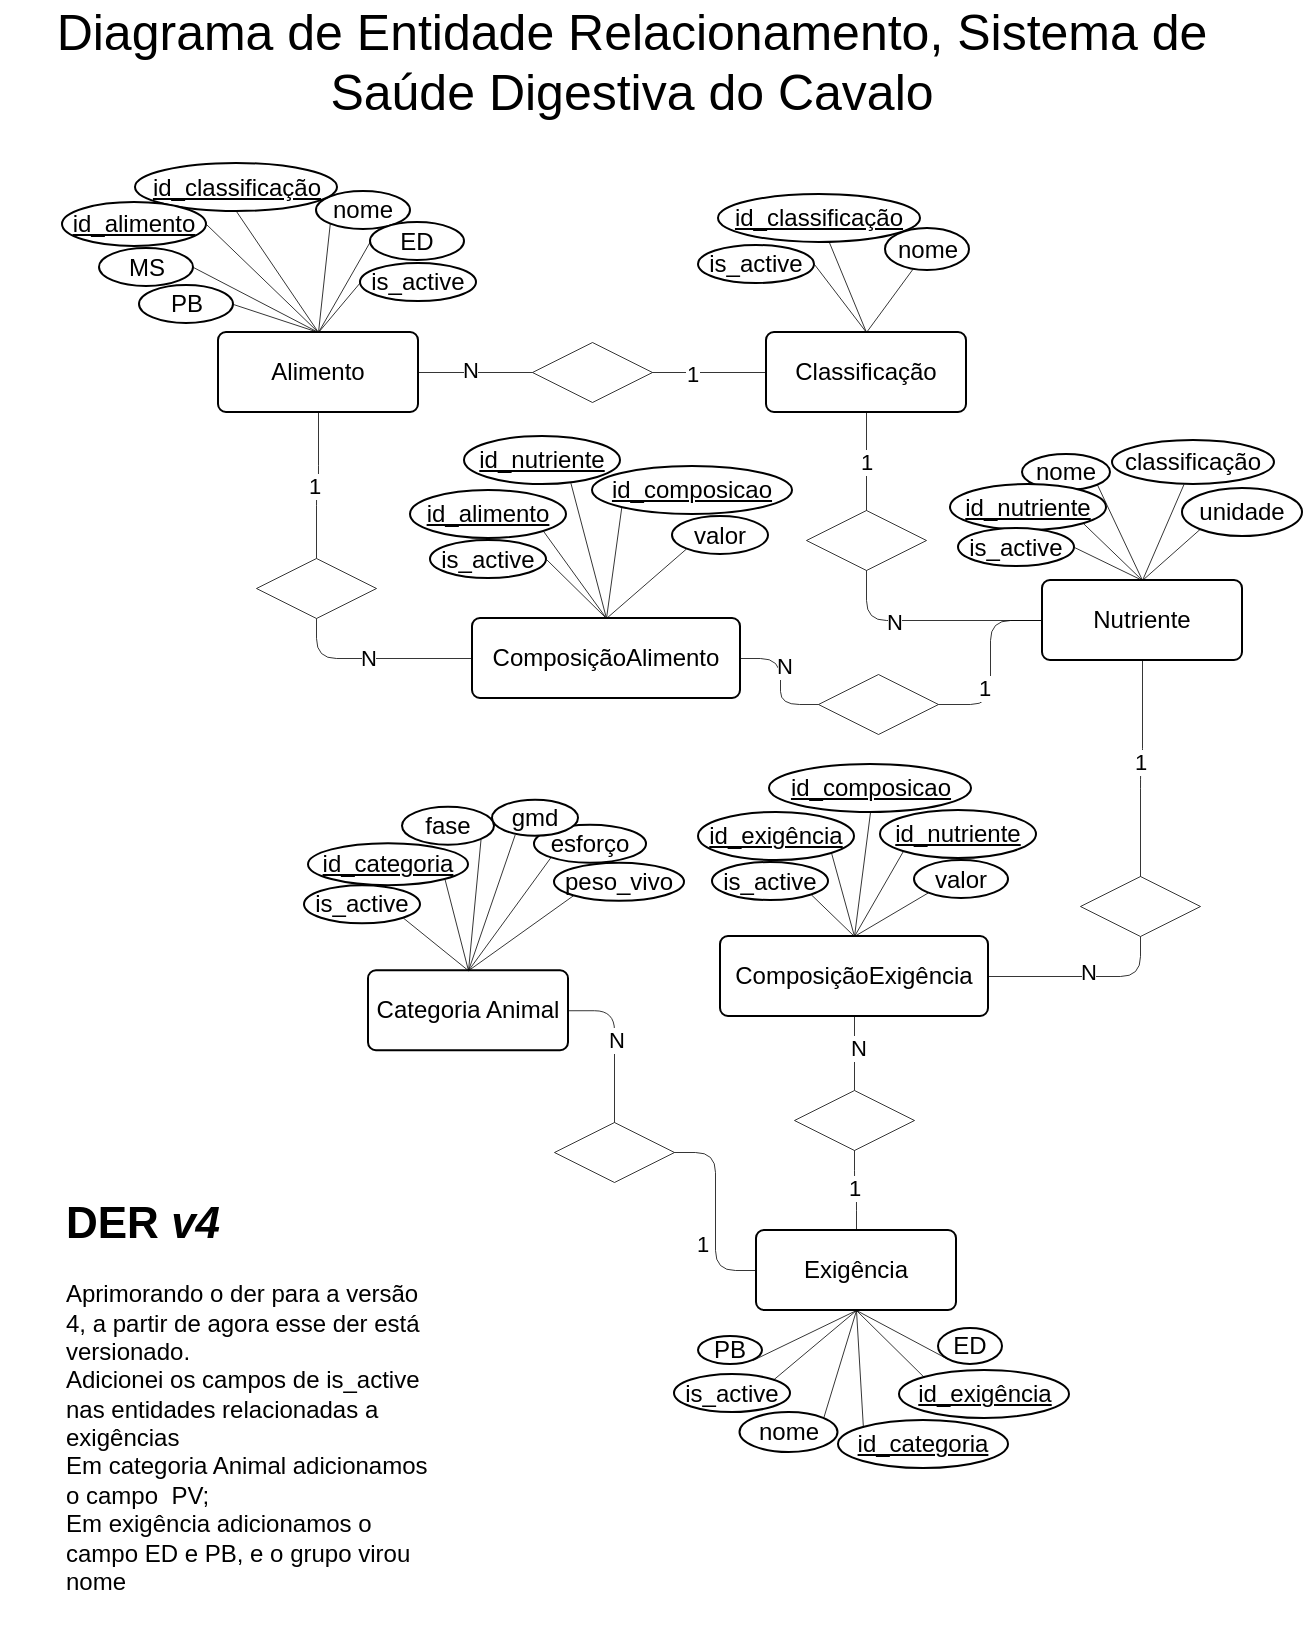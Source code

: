 <mxfile version="27.0.9">
  <diagram name="Página-1" id="3VQ2zI77Vzn59eib0IF1">
    <mxGraphModel dx="357" dy="301" grid="1" gridSize="10" guides="1" tooltips="1" connect="1" arrows="1" fold="1" page="1" pageScale="1" pageWidth="1600" pageHeight="900" math="0" shadow="0">
      <root>
        <mxCell id="0" />
        <mxCell id="1" parent="0" />
        <mxCell id="BL19Yoxea98xcwSY_bck-1" value="" style="group" parent="1" vertex="1" connectable="0">
          <mxGeometry x="783" y="141" width="190.5" height="110" as="geometry" />
        </mxCell>
        <mxCell id="BL19Yoxea98xcwSY_bck-2" value="Classificação" style="rounded=1;arcSize=10;whiteSpace=wrap;html=1;align=center;" parent="BL19Yoxea98xcwSY_bck-1" vertex="1">
          <mxGeometry x="70" y="70" width="100" height="40" as="geometry" />
        </mxCell>
        <mxCell id="BL19Yoxea98xcwSY_bck-3" style="edgeStyle=none;shape=connector;rounded=1;orthogonalLoop=1;jettySize=auto;html=1;shadow=0;strokeColor=default;strokeWidth=0.394;align=center;verticalAlign=middle;fontFamily=Helvetica;fontSize=11;fontColor=default;labelBackgroundColor=default;startFill=0;endArrow=none;flowAnimation=0;" parent="BL19Yoxea98xcwSY_bck-1" source="BL19Yoxea98xcwSY_bck-4" edge="1">
          <mxGeometry relative="1" as="geometry">
            <mxPoint x="120" y="70" as="targetPoint" />
          </mxGeometry>
        </mxCell>
        <mxCell id="BL19Yoxea98xcwSY_bck-4" value="&lt;u&gt;id_classificação&lt;/u&gt;" style="ellipse;whiteSpace=wrap;html=1;align=center;" parent="BL19Yoxea98xcwSY_bck-1" vertex="1">
          <mxGeometry x="46" y="1" width="101" height="24" as="geometry" />
        </mxCell>
        <mxCell id="BL19Yoxea98xcwSY_bck-5" style="shape=connector;rounded=1;orthogonalLoop=1;jettySize=auto;html=1;entryX=0.5;entryY=0;entryDx=0;entryDy=0;shadow=0;strokeColor=default;strokeWidth=0.394;align=center;verticalAlign=middle;fontFamily=Helvetica;fontSize=11;fontColor=default;labelBackgroundColor=default;startFill=0;endArrow=none;flowAnimation=0;" parent="BL19Yoxea98xcwSY_bck-1" source="BL19Yoxea98xcwSY_bck-6" target="BL19Yoxea98xcwSY_bck-2" edge="1">
          <mxGeometry relative="1" as="geometry" />
        </mxCell>
        <mxCell id="BL19Yoxea98xcwSY_bck-6" value="nome" style="ellipse;whiteSpace=wrap;html=1;align=center;" parent="BL19Yoxea98xcwSY_bck-1" vertex="1">
          <mxGeometry x="129.5" y="18" width="42" height="21" as="geometry" />
        </mxCell>
        <mxCell id="BL19Yoxea98xcwSY_bck-7" style="rounded=1;orthogonalLoop=1;jettySize=auto;html=1;exitX=1;exitY=0.5;exitDx=0;exitDy=0;entryX=0.5;entryY=0;entryDx=0;entryDy=0;shadow=0;strokeColor=default;strokeWidth=0.394;align=center;verticalAlign=middle;fontFamily=Helvetica;fontSize=11;fontColor=default;labelBackgroundColor=default;startFill=0;endArrow=none;flowAnimation=0;" parent="BL19Yoxea98xcwSY_bck-1" source="BL19Yoxea98xcwSY_bck-8" target="BL19Yoxea98xcwSY_bck-2" edge="1">
          <mxGeometry relative="1" as="geometry" />
        </mxCell>
        <mxCell id="BL19Yoxea98xcwSY_bck-8" value="is_&lt;span style=&quot;background-color: transparent; color: light-dark(rgb(0, 0, 0), rgb(255, 255, 255));&quot;&gt;active&lt;/span&gt;" style="ellipse;whiteSpace=wrap;html=1;align=center;" parent="BL19Yoxea98xcwSY_bck-1" vertex="1">
          <mxGeometry x="36" y="26.5" width="58" height="19" as="geometry" />
        </mxCell>
        <mxCell id="BL19Yoxea98xcwSY_bck-9" style="edgeStyle=orthogonalEdgeStyle;rounded=1;orthogonalLoop=1;jettySize=auto;html=1;entryX=0;entryY=0.5;entryDx=0;entryDy=0;endArrow=none;startFill=0;strokeWidth=0.394;curved=0;flowAnimation=0;shadow=0;" parent="1" source="BL19Yoxea98xcwSY_bck-54" target="BL19Yoxea98xcwSY_bck-18" edge="1">
          <mxGeometry relative="1" as="geometry" />
        </mxCell>
        <mxCell id="BL19Yoxea98xcwSY_bck-10" value="N" style="edgeLabel;html=1;align=center;verticalAlign=middle;resizable=0;points=[];" parent="BL19Yoxea98xcwSY_bck-9" vertex="1" connectable="0">
          <mxGeometry x="-0.237" y="2" relative="1" as="geometry">
            <mxPoint as="offset" />
          </mxGeometry>
        </mxCell>
        <mxCell id="BL19Yoxea98xcwSY_bck-11" style="edgeStyle=orthogonalEdgeStyle;rounded=1;orthogonalLoop=1;jettySize=auto;html=1;endArrow=none;startFill=0;strokeWidth=0.394;curved=0;flowAnimation=0;shadow=0;" parent="1" source="BL19Yoxea98xcwSY_bck-15" target="BL19Yoxea98xcwSY_bck-20" edge="1">
          <mxGeometry relative="1" as="geometry" />
        </mxCell>
        <mxCell id="BL19Yoxea98xcwSY_bck-12" value="1" style="edgeLabel;html=1;align=center;verticalAlign=middle;resizable=0;points=[];" parent="BL19Yoxea98xcwSY_bck-11" vertex="1" connectable="0">
          <mxGeometry x="-0.026" y="1" relative="1" as="geometry">
            <mxPoint as="offset" />
          </mxGeometry>
        </mxCell>
        <mxCell id="BL19Yoxea98xcwSY_bck-13" style="edgeStyle=orthogonalEdgeStyle;rounded=1;orthogonalLoop=1;jettySize=auto;html=1;exitX=0.5;exitY=1;exitDx=0;exitDy=0;entryX=0;entryY=0.5;entryDx=0;entryDy=0;endArrow=none;startFill=0;strokeWidth=0.394;curved=0;flowAnimation=0;shadow=0;" parent="1" source="BL19Yoxea98xcwSY_bck-15" target="BL19Yoxea98xcwSY_bck-54" edge="1">
          <mxGeometry relative="1" as="geometry" />
        </mxCell>
        <mxCell id="BL19Yoxea98xcwSY_bck-14" value="N" style="edgeLabel;html=1;align=center;verticalAlign=middle;resizable=0;points=[];" parent="BL19Yoxea98xcwSY_bck-13" vertex="1" connectable="0">
          <mxGeometry x="-0.059" relative="1" as="geometry">
            <mxPoint as="offset" />
          </mxGeometry>
        </mxCell>
        <mxCell id="BL19Yoxea98xcwSY_bck-15" value="" style="shape=rhombus;perimeter=rhombusPerimeter;whiteSpace=wrap;html=1;align=center;strokeWidth=0.394;fontFamily=Helvetica;fontColor=#464646;spacing=0.394;" parent="1" vertex="1">
          <mxGeometry x="598" y="324" width="60" height="30" as="geometry" />
        </mxCell>
        <mxCell id="BL19Yoxea98xcwSY_bck-16" style="edgeStyle=orthogonalEdgeStyle;rounded=1;orthogonalLoop=1;jettySize=auto;html=1;endArrow=none;startFill=0;strokeWidth=0.394;curved=0;flowAnimation=0;shadow=0;entryX=0;entryY=0.5;entryDx=0;entryDy=0;" parent="1" source="BL19Yoxea98xcwSY_bck-18" target="BL19Yoxea98xcwSY_bck-36" edge="1">
          <mxGeometry relative="1" as="geometry" />
        </mxCell>
        <mxCell id="BL19Yoxea98xcwSY_bck-17" value="1" style="edgeLabel;html=1;align=center;verticalAlign=middle;resizable=0;points=[];" parent="BL19Yoxea98xcwSY_bck-16" vertex="1" connectable="0">
          <mxGeometry x="-0.271" y="3" relative="1" as="geometry">
            <mxPoint as="offset" />
          </mxGeometry>
        </mxCell>
        <mxCell id="BL19Yoxea98xcwSY_bck-18" value="" style="shape=rhombus;perimeter=rhombusPerimeter;whiteSpace=wrap;html=1;align=center;strokeWidth=0.394;fontFamily=Helvetica;fontColor=#464646;spacing=0.394;" parent="1" vertex="1">
          <mxGeometry x="879" y="382" width="60" height="30" as="geometry" />
        </mxCell>
        <mxCell id="BL19Yoxea98xcwSY_bck-19" value="" style="group" parent="1" vertex="1" connectable="0">
          <mxGeometry x="489" y="131" width="215" height="120" as="geometry" />
        </mxCell>
        <mxCell id="BL19Yoxea98xcwSY_bck-20" value="Alimento" style="rounded=1;arcSize=10;whiteSpace=wrap;html=1;align=center;" parent="BL19Yoxea98xcwSY_bck-19" vertex="1">
          <mxGeometry x="90" y="80" width="100" height="40" as="geometry" />
        </mxCell>
        <mxCell id="BL19Yoxea98xcwSY_bck-21" style="edgeStyle=none;shape=connector;rounded=1;orthogonalLoop=1;jettySize=auto;html=1;exitX=0;exitY=1;exitDx=0;exitDy=0;entryX=0.5;entryY=0;entryDx=0;entryDy=0;shadow=0;strokeColor=default;strokeWidth=0.394;align=center;verticalAlign=middle;fontFamily=Helvetica;fontSize=11;fontColor=default;labelBackgroundColor=default;startFill=0;endArrow=none;flowAnimation=0;" parent="BL19Yoxea98xcwSY_bck-19" source="BL19Yoxea98xcwSY_bck-22" target="BL19Yoxea98xcwSY_bck-20" edge="1">
          <mxGeometry relative="1" as="geometry" />
        </mxCell>
        <mxCell id="BL19Yoxea98xcwSY_bck-22" value="nome" style="ellipse;whiteSpace=wrap;html=1;align=center;" parent="BL19Yoxea98xcwSY_bck-19" vertex="1">
          <mxGeometry x="139" y="9.5" width="47" height="19" as="geometry" />
        </mxCell>
        <mxCell id="BL19Yoxea98xcwSY_bck-23" style="edgeStyle=none;shape=connector;rounded=1;orthogonalLoop=1;jettySize=auto;html=1;exitX=0.5;exitY=1;exitDx=0;exitDy=0;entryX=0.5;entryY=0;entryDx=0;entryDy=0;shadow=0;strokeColor=default;strokeWidth=0.394;align=center;verticalAlign=middle;fontFamily=Helvetica;fontSize=11;fontColor=default;labelBackgroundColor=default;startFill=0;endArrow=none;flowAnimation=0;" parent="BL19Yoxea98xcwSY_bck-19" source="BL19Yoxea98xcwSY_bck-24" target="BL19Yoxea98xcwSY_bck-20" edge="1">
          <mxGeometry relative="1" as="geometry" />
        </mxCell>
        <mxCell id="BL19Yoxea98xcwSY_bck-24" value="&lt;u&gt;id_classificação&lt;/u&gt;" style="ellipse;whiteSpace=wrap;html=1;align=center;" parent="BL19Yoxea98xcwSY_bck-19" vertex="1">
          <mxGeometry x="48.5" y="-4.5" width="101" height="24" as="geometry" />
        </mxCell>
        <mxCell id="BL19Yoxea98xcwSY_bck-25" style="edgeStyle=none;shape=connector;rounded=1;orthogonalLoop=1;jettySize=auto;html=1;exitX=1;exitY=0.5;exitDx=0;exitDy=0;entryX=0.5;entryY=0;entryDx=0;entryDy=0;shadow=0;strokeColor=default;strokeWidth=0.394;align=center;verticalAlign=middle;fontFamily=Helvetica;fontSize=11;fontColor=default;labelBackgroundColor=default;startFill=0;endArrow=none;flowAnimation=0;" parent="BL19Yoxea98xcwSY_bck-19" source="BL19Yoxea98xcwSY_bck-26" target="BL19Yoxea98xcwSY_bck-20" edge="1">
          <mxGeometry relative="1" as="geometry" />
        </mxCell>
        <mxCell id="BL19Yoxea98xcwSY_bck-26" value="&lt;u&gt;id_alimento&lt;/u&gt;" style="ellipse;whiteSpace=wrap;html=1;align=center;" parent="BL19Yoxea98xcwSY_bck-19" vertex="1">
          <mxGeometry x="12" y="15" width="72" height="22" as="geometry" />
        </mxCell>
        <mxCell id="BL19Yoxea98xcwSY_bck-27" style="rounded=0;orthogonalLoop=1;jettySize=auto;html=1;exitX=1;exitY=0.5;exitDx=0;exitDy=0;entryX=0.5;entryY=0;entryDx=0;entryDy=0;endArrow=none;startFill=0;strokeWidth=0.394;" parent="BL19Yoxea98xcwSY_bck-19" source="BL19Yoxea98xcwSY_bck-28" target="BL19Yoxea98xcwSY_bck-20" edge="1">
          <mxGeometry relative="1" as="geometry" />
        </mxCell>
        <mxCell id="BL19Yoxea98xcwSY_bck-28" value="MS" style="ellipse;whiteSpace=wrap;html=1;align=center;" parent="BL19Yoxea98xcwSY_bck-19" vertex="1">
          <mxGeometry x="30.5" y="38" width="47" height="19" as="geometry" />
        </mxCell>
        <mxCell id="BL19Yoxea98xcwSY_bck-29" value="PB" style="ellipse;whiteSpace=wrap;html=1;align=center;" parent="BL19Yoxea98xcwSY_bck-19" vertex="1">
          <mxGeometry x="50.5" y="56.5" width="47" height="19" as="geometry" />
        </mxCell>
        <mxCell id="BL19Yoxea98xcwSY_bck-30" style="rounded=0;orthogonalLoop=1;jettySize=auto;html=1;exitX=1;exitY=0.5;exitDx=0;exitDy=0;entryX=0.5;entryY=0;entryDx=0;entryDy=0;endArrow=none;startFill=0;strokeWidth=0.394;" parent="BL19Yoxea98xcwSY_bck-19" source="BL19Yoxea98xcwSY_bck-29" target="BL19Yoxea98xcwSY_bck-20" edge="1">
          <mxGeometry relative="1" as="geometry">
            <mxPoint x="150" y="90" as="targetPoint" />
          </mxGeometry>
        </mxCell>
        <mxCell id="BL19Yoxea98xcwSY_bck-31" value="ED" style="ellipse;whiteSpace=wrap;html=1;align=center;" parent="BL19Yoxea98xcwSY_bck-19" vertex="1">
          <mxGeometry x="166" y="25" width="47" height="19" as="geometry" />
        </mxCell>
        <mxCell id="BL19Yoxea98xcwSY_bck-32" style="rounded=0;orthogonalLoop=1;jettySize=auto;html=1;exitX=0;exitY=0.5;exitDx=0;exitDy=0;entryX=0.5;entryY=0;entryDx=0;entryDy=0;endArrow=none;startFill=0;strokeWidth=0.394;" parent="BL19Yoxea98xcwSY_bck-19" source="BL19Yoxea98xcwSY_bck-31" target="BL19Yoxea98xcwSY_bck-20" edge="1">
          <mxGeometry relative="1" as="geometry">
            <mxPoint x="281.5" y="69.5" as="targetPoint" />
          </mxGeometry>
        </mxCell>
        <mxCell id="BL19Yoxea98xcwSY_bck-33" style="rounded=0;orthogonalLoop=1;jettySize=auto;html=1;exitX=0;exitY=0.5;exitDx=0;exitDy=0;endArrow=none;startFill=0;strokeWidth=0.394;entryX=0.5;entryY=0;entryDx=0;entryDy=0;" parent="BL19Yoxea98xcwSY_bck-19" source="BL19Yoxea98xcwSY_bck-34" target="BL19Yoxea98xcwSY_bck-20" edge="1">
          <mxGeometry relative="1" as="geometry">
            <mxPoint x="141" y="82" as="targetPoint" />
          </mxGeometry>
        </mxCell>
        <mxCell id="BL19Yoxea98xcwSY_bck-34" value="is_&lt;span style=&quot;background-color: transparent; color: light-dark(rgb(0, 0, 0), rgb(255, 255, 255));&quot;&gt;active&lt;/span&gt;" style="ellipse;whiteSpace=wrap;html=1;align=center;" parent="BL19Yoxea98xcwSY_bck-19" vertex="1">
          <mxGeometry x="161" y="45.5" width="58" height="19" as="geometry" />
        </mxCell>
        <mxCell id="BL19Yoxea98xcwSY_bck-35" value="" style="group" parent="1" vertex="1" connectable="0">
          <mxGeometry x="939" y="265" width="182" height="110" as="geometry" />
        </mxCell>
        <mxCell id="BL19Yoxea98xcwSY_bck-36" value="Nutriente" style="rounded=1;arcSize=10;whiteSpace=wrap;html=1;align=center;" parent="BL19Yoxea98xcwSY_bck-35" vertex="1">
          <mxGeometry x="52" y="70" width="100" height="40" as="geometry" />
        </mxCell>
        <mxCell id="BL19Yoxea98xcwSY_bck-37" style="edgeStyle=none;shape=connector;rounded=1;orthogonalLoop=1;jettySize=auto;html=1;exitX=1;exitY=1;exitDx=0;exitDy=0;entryX=0.5;entryY=0;entryDx=0;entryDy=0;shadow=0;strokeColor=default;strokeWidth=0.394;align=center;verticalAlign=middle;fontFamily=Helvetica;fontSize=11;fontColor=default;labelBackgroundColor=default;startFill=0;endArrow=none;flowAnimation=0;" parent="BL19Yoxea98xcwSY_bck-35" source="BL19Yoxea98xcwSY_bck-38" target="BL19Yoxea98xcwSY_bck-36" edge="1">
          <mxGeometry relative="1" as="geometry" />
        </mxCell>
        <mxCell id="BL19Yoxea98xcwSY_bck-38" value="nome" style="ellipse;whiteSpace=wrap;html=1;align=center;" parent="BL19Yoxea98xcwSY_bck-35" vertex="1">
          <mxGeometry x="42" y="7" width="44" height="18" as="geometry" />
        </mxCell>
        <mxCell id="BL19Yoxea98xcwSY_bck-39" style="edgeStyle=none;shape=connector;rounded=1;orthogonalLoop=1;jettySize=auto;html=1;shadow=0;strokeColor=default;strokeWidth=0.394;align=center;verticalAlign=middle;fontFamily=Helvetica;fontSize=11;fontColor=default;labelBackgroundColor=default;startFill=0;endArrow=none;flowAnimation=0;" parent="BL19Yoxea98xcwSY_bck-35" source="BL19Yoxea98xcwSY_bck-40" edge="1">
          <mxGeometry relative="1" as="geometry">
            <mxPoint x="102" y="70" as="targetPoint" />
          </mxGeometry>
        </mxCell>
        <mxCell id="BL19Yoxea98xcwSY_bck-40" value="classificação" style="ellipse;whiteSpace=wrap;html=1;align=center;" parent="BL19Yoxea98xcwSY_bck-35" vertex="1">
          <mxGeometry x="87" width="81" height="22" as="geometry" />
        </mxCell>
        <mxCell id="BL19Yoxea98xcwSY_bck-41" style="edgeStyle=none;shape=connector;rounded=1;orthogonalLoop=1;jettySize=auto;html=1;exitX=1;exitY=1;exitDx=0;exitDy=0;entryX=0.5;entryY=0;entryDx=0;entryDy=0;shadow=0;strokeColor=default;strokeWidth=0.394;align=center;verticalAlign=middle;fontFamily=Helvetica;fontSize=11;fontColor=default;labelBackgroundColor=default;startFill=0;endArrow=none;flowAnimation=0;" parent="BL19Yoxea98xcwSY_bck-35" source="BL19Yoxea98xcwSY_bck-42" target="BL19Yoxea98xcwSY_bck-36" edge="1">
          <mxGeometry relative="1" as="geometry" />
        </mxCell>
        <mxCell id="BL19Yoxea98xcwSY_bck-42" value="&lt;u&gt;id_nutriente&lt;/u&gt;" style="ellipse;whiteSpace=wrap;html=1;align=center;" parent="BL19Yoxea98xcwSY_bck-35" vertex="1">
          <mxGeometry x="6" y="22" width="78" height="23" as="geometry" />
        </mxCell>
        <mxCell id="BL19Yoxea98xcwSY_bck-43" style="edgeStyle=none;shape=connector;rounded=1;orthogonalLoop=1;jettySize=auto;html=1;exitX=0;exitY=1;exitDx=0;exitDy=0;entryX=0.5;entryY=0;entryDx=0;entryDy=0;shadow=0;strokeColor=default;strokeWidth=0.394;align=center;verticalAlign=middle;fontFamily=Helvetica;fontSize=11;fontColor=default;labelBackgroundColor=default;startFill=0;endArrow=none;flowAnimation=0;" parent="BL19Yoxea98xcwSY_bck-35" source="BL19Yoxea98xcwSY_bck-44" target="BL19Yoxea98xcwSY_bck-36" edge="1">
          <mxGeometry relative="1" as="geometry" />
        </mxCell>
        <mxCell id="BL19Yoxea98xcwSY_bck-44" value="unidade" style="ellipse;whiteSpace=wrap;html=1;align=center;" parent="BL19Yoxea98xcwSY_bck-35" vertex="1">
          <mxGeometry x="122" y="24" width="60" height="24" as="geometry" />
        </mxCell>
        <mxCell id="BL19Yoxea98xcwSY_bck-45" style="rounded=0;orthogonalLoop=1;jettySize=auto;html=1;exitX=1;exitY=0.5;exitDx=0;exitDy=0;entryX=0.5;entryY=0;entryDx=0;entryDy=0;endArrow=none;startFill=0;strokeWidth=0.394;" parent="BL19Yoxea98xcwSY_bck-35" source="BL19Yoxea98xcwSY_bck-46" target="BL19Yoxea98xcwSY_bck-36" edge="1">
          <mxGeometry relative="1" as="geometry" />
        </mxCell>
        <mxCell id="BL19Yoxea98xcwSY_bck-46" value="is_&lt;span style=&quot;background-color: transparent; color: light-dark(rgb(0, 0, 0), rgb(255, 255, 255));&quot;&gt;active&lt;/span&gt;" style="ellipse;whiteSpace=wrap;html=1;align=center;" parent="BL19Yoxea98xcwSY_bck-35" vertex="1">
          <mxGeometry x="10" y="44" width="58" height="19" as="geometry" />
        </mxCell>
        <mxCell id="BL19Yoxea98xcwSY_bck-47" style="edgeStyle=orthogonalEdgeStyle;shape=connector;curved=0;rounded=1;orthogonalLoop=1;jettySize=auto;html=1;exitX=0;exitY=0.5;exitDx=0;exitDy=0;entryX=1;entryY=0.5;entryDx=0;entryDy=0;shadow=0;strokeColor=default;strokeWidth=0.394;align=center;verticalAlign=middle;fontFamily=Helvetica;fontSize=11;fontColor=default;labelBackgroundColor=default;startFill=0;endArrow=none;flowAnimation=0;" parent="1" source="BL19Yoxea98xcwSY_bck-50" target="BL19Yoxea98xcwSY_bck-20" edge="1">
          <mxGeometry relative="1" as="geometry" />
        </mxCell>
        <mxCell id="BL19Yoxea98xcwSY_bck-48" value="N" style="edgeLabel;html=1;align=center;verticalAlign=middle;resizable=0;points=[];strokeColor=default;strokeWidth=0.394;spacing=0.394;fontFamily=Helvetica;fontSize=11;fontColor=default;labelBackgroundColor=default;fillColor=default;" parent="BL19Yoxea98xcwSY_bck-47" vertex="1" connectable="0">
          <mxGeometry x="0.089" y="-1" relative="1" as="geometry">
            <mxPoint as="offset" />
          </mxGeometry>
        </mxCell>
        <mxCell id="BL19Yoxea98xcwSY_bck-50" value="" style="shape=rhombus;perimeter=rhombusPerimeter;whiteSpace=wrap;html=1;align=center;strokeWidth=0.394;fontFamily=Helvetica;fontColor=#464646;spacing=0.394;" parent="1" vertex="1">
          <mxGeometry x="736" y="216" width="60" height="30" as="geometry" />
        </mxCell>
        <mxCell id="BL19Yoxea98xcwSY_bck-51" style="edgeStyle=orthogonalEdgeStyle;shape=connector;curved=0;rounded=1;orthogonalLoop=1;jettySize=auto;html=1;shadow=0;strokeColor=default;strokeWidth=0.394;align=center;verticalAlign=middle;fontFamily=Helvetica;fontSize=11;fontColor=default;labelBackgroundColor=default;startFill=0;endArrow=none;flowAnimation=0;" parent="1" source="BL19Yoxea98xcwSY_bck-2" target="BL19Yoxea98xcwSY_bck-50" edge="1">
          <mxGeometry relative="1" as="geometry" />
        </mxCell>
        <mxCell id="BL19Yoxea98xcwSY_bck-52" value="1" style="edgeLabel;html=1;align=center;verticalAlign=middle;resizable=0;points=[];strokeColor=default;strokeWidth=0.394;spacing=0.394;fontFamily=Helvetica;fontSize=11;fontColor=default;labelBackgroundColor=default;fillColor=default;" parent="BL19Yoxea98xcwSY_bck-51" vertex="1" connectable="0">
          <mxGeometry x="0.312" y="1" relative="1" as="geometry">
            <mxPoint as="offset" />
          </mxGeometry>
        </mxCell>
        <mxCell id="BL19Yoxea98xcwSY_bck-53" value="" style="group" parent="1" vertex="1" connectable="0">
          <mxGeometry x="675" y="283" width="199" height="111" as="geometry" />
        </mxCell>
        <mxCell id="BL19Yoxea98xcwSY_bck-54" value="ComposiçãoAlimento" style="rounded=1;arcSize=10;whiteSpace=wrap;html=1;align=center;" parent="BL19Yoxea98xcwSY_bck-53" vertex="1">
          <mxGeometry x="31" y="71" width="134" height="40" as="geometry" />
        </mxCell>
        <mxCell id="BL19Yoxea98xcwSY_bck-55" style="edgeStyle=none;shape=connector;rounded=1;orthogonalLoop=1;jettySize=auto;html=1;exitX=1;exitY=1;exitDx=0;exitDy=0;entryX=0.5;entryY=0;entryDx=0;entryDy=0;shadow=0;strokeColor=default;strokeWidth=0.394;align=center;verticalAlign=middle;fontFamily=Helvetica;fontSize=11;fontColor=default;labelBackgroundColor=default;startFill=0;endArrow=none;flowAnimation=0;" parent="BL19Yoxea98xcwSY_bck-53" source="BL19Yoxea98xcwSY_bck-56" target="BL19Yoxea98xcwSY_bck-54" edge="1">
          <mxGeometry relative="1" as="geometry" />
        </mxCell>
        <mxCell id="BL19Yoxea98xcwSY_bck-56" value="&lt;u&gt;id_alimento&lt;/u&gt;" style="ellipse;whiteSpace=wrap;html=1;align=center;" parent="BL19Yoxea98xcwSY_bck-53" vertex="1">
          <mxGeometry y="7" width="78" height="24" as="geometry" />
        </mxCell>
        <mxCell id="BL19Yoxea98xcwSY_bck-57" style="edgeStyle=none;shape=connector;rounded=1;orthogonalLoop=1;jettySize=auto;html=1;exitX=0;exitY=1;exitDx=0;exitDy=0;shadow=0;strokeColor=default;strokeWidth=0.394;align=center;verticalAlign=middle;fontFamily=Helvetica;fontSize=11;fontColor=default;labelBackgroundColor=default;startFill=0;endArrow=none;flowAnimation=0;entryX=0.5;entryY=0;entryDx=0;entryDy=0;" parent="BL19Yoxea98xcwSY_bck-53" source="BL19Yoxea98xcwSY_bck-58" target="BL19Yoxea98xcwSY_bck-54" edge="1">
          <mxGeometry relative="1" as="geometry">
            <mxPoint x="94" y="71" as="targetPoint" />
          </mxGeometry>
        </mxCell>
        <mxCell id="BL19Yoxea98xcwSY_bck-58" value="valor" style="ellipse;whiteSpace=wrap;html=1;align=center;" parent="BL19Yoxea98xcwSY_bck-53" vertex="1">
          <mxGeometry x="131" y="20" width="48" height="19" as="geometry" />
        </mxCell>
        <mxCell id="BL19Yoxea98xcwSY_bck-59" style="edgeStyle=none;shape=connector;rounded=1;orthogonalLoop=1;jettySize=auto;html=1;exitX=0.682;exitY=0.971;exitDx=0;exitDy=0;entryX=0.5;entryY=0;entryDx=0;entryDy=0;shadow=0;strokeColor=default;strokeWidth=0.394;align=center;verticalAlign=middle;fontFamily=Helvetica;fontSize=11;fontColor=default;labelBackgroundColor=default;startFill=0;endArrow=none;flowAnimation=0;exitPerimeter=0;" parent="BL19Yoxea98xcwSY_bck-53" source="BL19Yoxea98xcwSY_bck-60" target="BL19Yoxea98xcwSY_bck-54" edge="1">
          <mxGeometry relative="1" as="geometry" />
        </mxCell>
        <mxCell id="BL19Yoxea98xcwSY_bck-60" value="&lt;u&gt;id_nutriente&lt;/u&gt;" style="ellipse;whiteSpace=wrap;html=1;align=center;" parent="BL19Yoxea98xcwSY_bck-53" vertex="1">
          <mxGeometry x="27" y="-20" width="78" height="24" as="geometry" />
        </mxCell>
        <mxCell id="BL19Yoxea98xcwSY_bck-61" style="rounded=1;orthogonalLoop=1;jettySize=auto;html=1;exitX=1;exitY=0.5;exitDx=0;exitDy=0;entryX=0.5;entryY=0;entryDx=0;entryDy=0;shadow=0;strokeColor=default;strokeWidth=0.394;align=center;verticalAlign=middle;fontFamily=Helvetica;fontSize=11;fontColor=default;labelBackgroundColor=default;startFill=0;endArrow=none;flowAnimation=0;" parent="BL19Yoxea98xcwSY_bck-53" source="BL19Yoxea98xcwSY_bck-62" target="BL19Yoxea98xcwSY_bck-54" edge="1">
          <mxGeometry relative="1" as="geometry" />
        </mxCell>
        <mxCell id="BL19Yoxea98xcwSY_bck-62" value="is_&lt;span style=&quot;background-color: transparent; color: light-dark(rgb(0, 0, 0), rgb(255, 255, 255));&quot;&gt;active&lt;/span&gt;" style="ellipse;whiteSpace=wrap;html=1;align=center;" parent="BL19Yoxea98xcwSY_bck-53" vertex="1">
          <mxGeometry x="10" y="32" width="58" height="19" as="geometry" />
        </mxCell>
        <mxCell id="BL19Yoxea98xcwSY_bck-63" value="&lt;u&gt;id_composicao&lt;/u&gt;" style="ellipse;whiteSpace=wrap;html=1;align=center;" parent="BL19Yoxea98xcwSY_bck-53" vertex="1">
          <mxGeometry x="91" y="-5" width="100" height="24" as="geometry" />
        </mxCell>
        <mxCell id="BL19Yoxea98xcwSY_bck-64" style="edgeStyle=none;shape=connector;rounded=1;orthogonalLoop=1;jettySize=auto;html=1;exitX=0;exitY=1;exitDx=0;exitDy=0;shadow=0;strokeColor=default;strokeWidth=0.394;align=center;verticalAlign=middle;fontFamily=Helvetica;fontSize=11;fontColor=default;labelBackgroundColor=default;startFill=0;endArrow=none;flowAnimation=0;entryX=0.5;entryY=0;entryDx=0;entryDy=0;" parent="BL19Yoxea98xcwSY_bck-53" source="BL19Yoxea98xcwSY_bck-63" target="BL19Yoxea98xcwSY_bck-54" edge="1">
          <mxGeometry relative="1" as="geometry">
            <mxPoint x="108" y="81" as="targetPoint" />
            <mxPoint x="148" y="60" as="sourcePoint" />
          </mxGeometry>
        </mxCell>
        <mxCell id="BL19Yoxea98xcwSY_bck-65" value="" style="group" parent="1" vertex="1" connectable="0">
          <mxGeometry x="799" y="442" width="176" height="111" as="geometry" />
        </mxCell>
        <mxCell id="BL19Yoxea98xcwSY_bck-66" value="ComposiçãoExigência" style="rounded=1;arcSize=10;whiteSpace=wrap;html=1;align=center;" parent="BL19Yoxea98xcwSY_bck-65" vertex="1">
          <mxGeometry x="31" y="71" width="134" height="40" as="geometry" />
        </mxCell>
        <mxCell id="BL19Yoxea98xcwSY_bck-67" style="edgeStyle=none;shape=connector;rounded=1;orthogonalLoop=1;jettySize=auto;html=1;exitX=1;exitY=1;exitDx=0;exitDy=0;entryX=0.5;entryY=0;entryDx=0;entryDy=0;shadow=0;strokeColor=default;strokeWidth=0.394;align=center;verticalAlign=middle;fontFamily=Helvetica;fontSize=11;fontColor=default;labelBackgroundColor=default;startFill=0;endArrow=none;flowAnimation=0;" parent="BL19Yoxea98xcwSY_bck-65" source="BL19Yoxea98xcwSY_bck-68" target="BL19Yoxea98xcwSY_bck-66" edge="1">
          <mxGeometry relative="1" as="geometry" />
        </mxCell>
        <mxCell id="BL19Yoxea98xcwSY_bck-68" value="&lt;u&gt;id_exigência&lt;/u&gt;" style="ellipse;whiteSpace=wrap;html=1;align=center;" parent="BL19Yoxea98xcwSY_bck-65" vertex="1">
          <mxGeometry x="20" y="9" width="78" height="24" as="geometry" />
        </mxCell>
        <mxCell id="BL19Yoxea98xcwSY_bck-69" style="edgeStyle=none;shape=connector;rounded=1;orthogonalLoop=1;jettySize=auto;html=1;exitX=0;exitY=1;exitDx=0;exitDy=0;shadow=0;strokeColor=default;strokeWidth=0.394;align=center;verticalAlign=middle;fontFamily=Helvetica;fontSize=11;fontColor=default;labelBackgroundColor=default;startFill=0;endArrow=none;flowAnimation=0;entryX=0.5;entryY=0;entryDx=0;entryDy=0;" parent="BL19Yoxea98xcwSY_bck-65" source="BL19Yoxea98xcwSY_bck-70" target="BL19Yoxea98xcwSY_bck-66" edge="1">
          <mxGeometry relative="1" as="geometry">
            <mxPoint x="94" y="71" as="targetPoint" />
          </mxGeometry>
        </mxCell>
        <mxCell id="BL19Yoxea98xcwSY_bck-70" value="valor" style="ellipse;whiteSpace=wrap;html=1;align=center;" parent="BL19Yoxea98xcwSY_bck-65" vertex="1">
          <mxGeometry x="128" y="33" width="47" height="19" as="geometry" />
        </mxCell>
        <mxCell id="BL19Yoxea98xcwSY_bck-71" style="edgeStyle=none;shape=connector;rounded=1;orthogonalLoop=1;jettySize=auto;html=1;exitX=0;exitY=1;exitDx=0;exitDy=0;entryX=0.5;entryY=0;entryDx=0;entryDy=0;shadow=0;strokeColor=default;strokeWidth=0.394;align=center;verticalAlign=middle;fontFamily=Helvetica;fontSize=11;fontColor=default;labelBackgroundColor=default;startFill=0;endArrow=none;flowAnimation=0;" parent="BL19Yoxea98xcwSY_bck-65" source="BL19Yoxea98xcwSY_bck-72" target="BL19Yoxea98xcwSY_bck-66" edge="1">
          <mxGeometry relative="1" as="geometry" />
        </mxCell>
        <mxCell id="BL19Yoxea98xcwSY_bck-72" value="&lt;u&gt;id_nutriente&lt;/u&gt;" style="ellipse;whiteSpace=wrap;html=1;align=center;" parent="BL19Yoxea98xcwSY_bck-65" vertex="1">
          <mxGeometry x="111" y="8" width="78" height="24" as="geometry" />
        </mxCell>
        <mxCell id="BL19Yoxea98xcwSY_bck-73" value="is_&lt;span style=&quot;background-color: transparent; color: light-dark(rgb(0, 0, 0), rgb(255, 255, 255));&quot;&gt;active&lt;/span&gt;" style="ellipse;whiteSpace=wrap;html=1;align=center;" parent="BL19Yoxea98xcwSY_bck-65" vertex="1">
          <mxGeometry x="27" y="34" width="58" height="19" as="geometry" />
        </mxCell>
        <mxCell id="BL19Yoxea98xcwSY_bck-74" style="edgeStyle=none;shape=connector;rounded=1;orthogonalLoop=1;jettySize=auto;html=1;exitX=1;exitY=1;exitDx=0;exitDy=0;entryX=0.5;entryY=0;entryDx=0;entryDy=0;shadow=0;strokeColor=default;strokeWidth=0.394;align=center;verticalAlign=middle;fontFamily=Helvetica;fontSize=11;fontColor=default;labelBackgroundColor=default;startFill=0;endArrow=none;flowAnimation=0;" parent="BL19Yoxea98xcwSY_bck-65" source="BL19Yoxea98xcwSY_bck-73" target="BL19Yoxea98xcwSY_bck-66" edge="1">
          <mxGeometry relative="1" as="geometry">
            <mxPoint x="86" y="30" as="sourcePoint" />
            <mxPoint x="108" y="81" as="targetPoint" />
          </mxGeometry>
        </mxCell>
        <mxCell id="BL19Yoxea98xcwSY_bck-75" style="edgeStyle=orthogonalEdgeStyle;shape=connector;curved=0;rounded=1;orthogonalLoop=1;jettySize=auto;html=1;entryX=0.5;entryY=1;entryDx=0;entryDy=0;shadow=0;strokeColor=default;strokeWidth=0.394;align=center;verticalAlign=middle;fontFamily=Helvetica;fontSize=11;fontColor=default;labelBackgroundColor=default;startFill=0;endArrow=none;flowAnimation=0;exitX=0.5;exitY=0;exitDx=0;exitDy=0;" parent="1" source="BL19Yoxea98xcwSY_bck-79" target="BL19Yoxea98xcwSY_bck-66" edge="1">
          <mxGeometry relative="1" as="geometry" />
        </mxCell>
        <mxCell id="BL19Yoxea98xcwSY_bck-76" value="N" style="edgeLabel;html=1;align=center;verticalAlign=middle;resizable=0;points=[];strokeColor=default;strokeWidth=0.394;spacing=0.394;fontFamily=Helvetica;fontSize=11;fontColor=default;labelBackgroundColor=default;fillColor=default;" parent="BL19Yoxea98xcwSY_bck-75" vertex="1" connectable="0">
          <mxGeometry x="0.136" y="-2" relative="1" as="geometry">
            <mxPoint as="offset" />
          </mxGeometry>
        </mxCell>
        <mxCell id="BL19Yoxea98xcwSY_bck-77" value="" style="group" parent="1" vertex="1" connectable="0">
          <mxGeometry x="765" y="590" width="217" height="120" as="geometry" />
        </mxCell>
        <mxCell id="BL19Yoxea98xcwSY_bck-78" value="Exigência" style="rounded=1;arcSize=10;whiteSpace=wrap;html=1;align=center;" parent="BL19Yoxea98xcwSY_bck-77" vertex="1">
          <mxGeometry x="83" y="70" width="100" height="40" as="geometry" />
        </mxCell>
        <mxCell id="BL19Yoxea98xcwSY_bck-79" value="" style="shape=rhombus;perimeter=rhombusPerimeter;whiteSpace=wrap;html=1;align=center;strokeWidth=0.394;fontFamily=Helvetica;fontColor=#464646;spacing=0.394;" parent="BL19Yoxea98xcwSY_bck-77" vertex="1">
          <mxGeometry x="102" width="60" height="30" as="geometry" />
        </mxCell>
        <mxCell id="BL19Yoxea98xcwSY_bck-80" style="edgeStyle=orthogonalEdgeStyle;shape=connector;curved=0;rounded=1;orthogonalLoop=1;jettySize=auto;html=1;shadow=0;strokeColor=default;strokeWidth=0.394;align=center;verticalAlign=middle;fontFamily=Helvetica;fontSize=11;fontColor=default;labelBackgroundColor=default;startFill=0;endArrow=none;flowAnimation=0;entryX=0.5;entryY=0;entryDx=0;entryDy=0;exitX=0.5;exitY=1;exitDx=0;exitDy=0;" parent="BL19Yoxea98xcwSY_bck-77" source="BL19Yoxea98xcwSY_bck-79" target="BL19Yoxea98xcwSY_bck-78" edge="1">
          <mxGeometry relative="1" as="geometry">
            <mxPoint x="340" y="180" as="targetPoint" />
          </mxGeometry>
        </mxCell>
        <mxCell id="BL19Yoxea98xcwSY_bck-81" value="1" style="edgeLabel;html=1;align=center;verticalAlign=middle;resizable=0;points=[];strokeColor=default;strokeWidth=0.394;spacing=0.394;fontFamily=Helvetica;fontSize=11;fontColor=default;labelBackgroundColor=default;fillColor=default;" parent="BL19Yoxea98xcwSY_bck-80" vertex="1" connectable="0">
          <mxGeometry x="-0.066" relative="1" as="geometry">
            <mxPoint as="offset" />
          </mxGeometry>
        </mxCell>
        <mxCell id="BL19Yoxea98xcwSY_bck-82" value="" style="shape=rhombus;perimeter=rhombusPerimeter;whiteSpace=wrap;html=1;align=center;strokeWidth=0.394;fontFamily=Helvetica;fontColor=#464646;spacing=0.394;" parent="BL19Yoxea98xcwSY_bck-77" vertex="1">
          <mxGeometry x="-18" y="16" width="60" height="30" as="geometry" />
        </mxCell>
        <mxCell id="BL19Yoxea98xcwSY_bck-83" style="edgeStyle=orthogonalEdgeStyle;shape=connector;curved=0;rounded=1;orthogonalLoop=1;jettySize=auto;html=1;exitX=1;exitY=0.5;exitDx=0;exitDy=0;entryX=0;entryY=0.5;entryDx=0;entryDy=0;shadow=0;strokeColor=default;strokeWidth=0.394;align=center;verticalAlign=middle;fontFamily=Helvetica;fontSize=11;fontColor=default;labelBackgroundColor=default;startFill=0;endArrow=none;flowAnimation=0;" parent="BL19Yoxea98xcwSY_bck-77" source="BL19Yoxea98xcwSY_bck-82" target="BL19Yoxea98xcwSY_bck-78" edge="1">
          <mxGeometry relative="1" as="geometry" />
        </mxCell>
        <mxCell id="BL19Yoxea98xcwSY_bck-84" value="1" style="edgeLabel;html=1;align=center;verticalAlign=middle;resizable=0;points=[];strokeColor=default;strokeWidth=0.394;spacing=0.394;fontFamily=Helvetica;fontSize=11;fontColor=default;labelBackgroundColor=default;fillColor=default;" parent="BL19Yoxea98xcwSY_bck-83" vertex="1" connectable="0">
          <mxGeometry x="0.327" relative="1" as="geometry">
            <mxPoint x="-7" as="offset" />
          </mxGeometry>
        </mxCell>
        <mxCell id="BL19Yoxea98xcwSY_bck-85" style="edgeStyle=orthogonalEdgeStyle;shape=connector;curved=0;rounded=1;orthogonalLoop=1;jettySize=auto;html=1;entryX=1;entryY=0.5;entryDx=0;entryDy=0;shadow=0;strokeColor=default;strokeWidth=0.394;align=center;verticalAlign=middle;fontFamily=Helvetica;fontSize=11;fontColor=default;labelBackgroundColor=default;startFill=0;endArrow=none;flowAnimation=0;exitX=0.5;exitY=1;exitDx=0;exitDy=0;" parent="1" source="BL19Yoxea98xcwSY_bck-87" target="BL19Yoxea98xcwSY_bck-66" edge="1">
          <mxGeometry relative="1" as="geometry">
            <mxPoint x="1038" y="407" as="sourcePoint" />
          </mxGeometry>
        </mxCell>
        <mxCell id="BL19Yoxea98xcwSY_bck-86" value="N" style="edgeLabel;html=1;align=center;verticalAlign=middle;resizable=0;points=[];strokeColor=default;strokeWidth=0.394;spacing=0.394;fontFamily=Helvetica;fontSize=11;fontColor=default;labelBackgroundColor=default;fillColor=default;" parent="BL19Yoxea98xcwSY_bck-85" vertex="1" connectable="0">
          <mxGeometry x="-0.035" y="-2" relative="1" as="geometry">
            <mxPoint as="offset" />
          </mxGeometry>
        </mxCell>
        <mxCell id="BL19Yoxea98xcwSY_bck-87" value="" style="shape=rhombus;perimeter=rhombusPerimeter;whiteSpace=wrap;html=1;align=center;strokeWidth=0.394;fontFamily=Helvetica;fontColor=#464646;spacing=0.394;" parent="1" vertex="1">
          <mxGeometry x="1010" y="483" width="60" height="30" as="geometry" />
        </mxCell>
        <mxCell id="BL19Yoxea98xcwSY_bck-88" style="edgeStyle=orthogonalEdgeStyle;shape=connector;curved=0;rounded=1;orthogonalLoop=1;jettySize=auto;html=1;exitX=0.5;exitY=1;exitDx=0;exitDy=0;shadow=0;strokeColor=default;strokeWidth=0.394;align=center;verticalAlign=middle;fontFamily=Helvetica;fontSize=11;fontColor=default;labelBackgroundColor=default;startFill=0;endArrow=none;flowAnimation=0;entryX=0.5;entryY=0;entryDx=0;entryDy=0;" parent="1" source="BL19Yoxea98xcwSY_bck-36" target="BL19Yoxea98xcwSY_bck-87" edge="1">
          <mxGeometry relative="1" as="geometry" />
        </mxCell>
        <mxCell id="BL19Yoxea98xcwSY_bck-89" value="1" style="edgeLabel;html=1;align=center;verticalAlign=middle;resizable=0;points=[];strokeColor=default;strokeWidth=0.394;spacing=0.394;fontFamily=Helvetica;fontSize=11;fontColor=default;labelBackgroundColor=default;fillColor=default;" parent="BL19Yoxea98xcwSY_bck-88" vertex="1" connectable="0">
          <mxGeometry x="-0.075" y="-1" relative="1" as="geometry">
            <mxPoint as="offset" />
          </mxGeometry>
        </mxCell>
        <mxCell id="BL19Yoxea98xcwSY_bck-90" value="&lt;font style=&quot;font-size: 25px;&quot;&gt;Diagrama de Entidade Relacionamento, Sistema de Saúde Digestiva do Cavalo&lt;/font&gt;" style="text;html=1;align=center;verticalAlign=middle;whiteSpace=wrap;rounded=0;fontFamily=Helvetica;fontSize=11;fontColor=default;labelBackgroundColor=default;" parent="1" vertex="1">
          <mxGeometry x="470.5" y="60" width="630" height="30" as="geometry" />
        </mxCell>
        <mxCell id="BL19Yoxea98xcwSY_bck-91" value="&lt;h1 style=&quot;margin-top: 0px;&quot;&gt;&lt;span style=&quot;background-color: light-dark(#ffffff, var(--ge-dark-color, #121212)); color: light-dark(rgb(0, 0, 0), rgb(255, 255, 255));&quot;&gt;DER&amp;nbsp;&lt;i&gt;v4&lt;/i&gt;&lt;/span&gt;&lt;/h1&gt;&lt;div style=&quot;&quot;&gt;&lt;span style=&quot;font-size: 12px;&quot;&gt;Aprimorando o der para a versão 4, a partir de agora esse der está versionado.&lt;/span&gt;&lt;/div&gt;&lt;div style=&quot;&quot;&gt;&lt;span style=&quot;font-size: 12px;&quot;&gt;Adicionei os campos de is_active nas entidades relacionadas a exigências&lt;/span&gt;&lt;/div&gt;&lt;div style=&quot;&quot;&gt;&lt;span style=&quot;font-size: 12px;&quot;&gt;Em categoria Animal adicionamos o campo &lt;/span&gt;&lt;span style=&quot;font-size: 12px; background-color: light-dark(#ffffff, var(--ge-dark-color, #121212)); color: light-dark(rgb(0, 0, 0), rgb(255, 255, 255));&quot;&gt;&amp;nbsp;PV;&lt;/span&gt;&lt;/div&gt;&lt;div style=&quot;&quot;&gt;&lt;span style=&quot;font-size: 12px; background-color: light-dark(#ffffff, var(--ge-dark-color, #121212)); color: light-dark(rgb(0, 0, 0), rgb(255, 255, 255));&quot;&gt;Em exigência adicionamos o campo&amp;nbsp;&lt;/span&gt;&lt;span style=&quot;color: light-dark(rgb(0, 0, 0), rgb(255, 255, 255)); font-size: 12px;&quot;&gt;ED e&amp;nbsp;&lt;/span&gt;&lt;span style=&quot;background-color: light-dark(#ffffff, var(--ge-dark-color, #121212)); color: light-dark(rgb(0, 0, 0), rgb(255, 255, 255)); font-size: 12px;&quot;&gt;PB, e o&amp;nbsp;&lt;/span&gt;&lt;span style=&quot;background-color: light-dark(#ffffff, var(--ge-dark-color, #121212)); color: light-dark(rgb(0, 0, 0), rgb(255, 255, 255)); font-size: 12px;&quot;&gt;grupo virou nome&amp;nbsp;&amp;nbsp;&lt;/span&gt;&lt;/div&gt;&lt;div style=&quot;&quot;&gt;&lt;br&gt;&lt;/div&gt;" style="text;html=1;whiteSpace=wrap;overflow=hidden;rounded=0;fontFamily=Helvetica;fontSize=11;fontColor=default;labelBackgroundColor=default;align=left;" parent="1" vertex="1">
          <mxGeometry x="500.5" y="637" width="185.5" height="220" as="geometry" />
        </mxCell>
        <mxCell id="BL19Yoxea98xcwSY_bck-92" value="&lt;u&gt;id_categoria&lt;/u&gt;" style="ellipse;whiteSpace=wrap;html=1;align=center;" parent="1" vertex="1">
          <mxGeometry x="889" y="755" width="85" height="24" as="geometry" />
        </mxCell>
        <mxCell id="BL19Yoxea98xcwSY_bck-93" style="edgeStyle=none;shape=connector;rounded=1;orthogonalLoop=1;jettySize=auto;html=1;exitX=0;exitY=0;exitDx=0;exitDy=0;entryX=0.5;entryY=1;entryDx=0;entryDy=0;shadow=0;strokeColor=default;strokeWidth=0.394;align=center;verticalAlign=middle;fontFamily=Helvetica;fontSize=11;fontColor=default;labelBackgroundColor=default;startFill=0;endArrow=none;flowAnimation=0;" parent="1" source="BL19Yoxea98xcwSY_bck-92" target="BL19Yoxea98xcwSY_bck-78" edge="1">
          <mxGeometry relative="1" as="geometry" />
        </mxCell>
        <mxCell id="BL19Yoxea98xcwSY_bck-94" value="&lt;u&gt;id_exigência&lt;/u&gt;" style="ellipse;whiteSpace=wrap;html=1;align=center;" parent="1" vertex="1">
          <mxGeometry x="919.5" y="730" width="85" height="24" as="geometry" />
        </mxCell>
        <mxCell id="BL19Yoxea98xcwSY_bck-95" value="nome" style="ellipse;whiteSpace=wrap;html=1;align=center;" parent="1" vertex="1">
          <mxGeometry x="839.75" y="751" width="49" height="20" as="geometry" />
        </mxCell>
        <mxCell id="BL19Yoxea98xcwSY_bck-96" style="edgeStyle=none;shape=connector;rounded=1;orthogonalLoop=1;jettySize=auto;html=1;entryX=0.5;entryY=1;entryDx=0;entryDy=0;shadow=0;strokeColor=default;strokeWidth=0.394;align=center;verticalAlign=middle;fontFamily=Helvetica;fontSize=11;fontColor=default;labelBackgroundColor=default;startFill=0;endArrow=none;flowAnimation=0;exitX=1;exitY=0;exitDx=0;exitDy=0;" parent="1" source="BL19Yoxea98xcwSY_bck-95" target="BL19Yoxea98xcwSY_bck-78" edge="1">
          <mxGeometry relative="1" as="geometry" />
        </mxCell>
        <mxCell id="BL19Yoxea98xcwSY_bck-97" style="edgeStyle=none;shape=connector;rounded=1;orthogonalLoop=1;jettySize=auto;html=1;shadow=0;strokeColor=default;strokeWidth=0.394;align=center;verticalAlign=middle;fontFamily=Helvetica;fontSize=11;fontColor=default;labelBackgroundColor=default;startFill=0;endArrow=none;flowAnimation=0;exitX=0;exitY=0;exitDx=0;exitDy=0;entryX=0.5;entryY=1;entryDx=0;entryDy=0;" parent="1" source="BL19Yoxea98xcwSY_bck-94" target="BL19Yoxea98xcwSY_bck-78" edge="1">
          <mxGeometry relative="1" as="geometry">
            <mxPoint x="1096" y="944" as="sourcePoint" />
            <mxPoint x="1104" y="867" as="targetPoint" />
          </mxGeometry>
        </mxCell>
        <mxCell id="BL19Yoxea98xcwSY_bck-100" value="" style="shape=rhombus;perimeter=rhombusPerimeter;whiteSpace=wrap;html=1;align=center;strokeWidth=0.394;fontFamily=Helvetica;fontColor=#464646;spacing=0.394;" parent="1" vertex="1">
          <mxGeometry x="873" y="300" width="60" height="30" as="geometry" />
        </mxCell>
        <mxCell id="BL19Yoxea98xcwSY_bck-101" style="edgeStyle=orthogonalEdgeStyle;shape=connector;curved=0;rounded=1;orthogonalLoop=1;jettySize=auto;html=1;shadow=0;strokeColor=default;strokeWidth=0.394;align=center;verticalAlign=middle;fontFamily=Helvetica;fontSize=11;fontColor=default;labelBackgroundColor=default;startFill=0;endArrow=none;flowAnimation=0;exitX=0.5;exitY=1;exitDx=0;exitDy=0;entryX=0.5;entryY=0;entryDx=0;entryDy=0;" parent="1" source="BL19Yoxea98xcwSY_bck-2" target="BL19Yoxea98xcwSY_bck-100" edge="1">
          <mxGeometry relative="1" as="geometry">
            <mxPoint x="849" y="239" as="sourcePoint" />
            <mxPoint x="791" y="244" as="targetPoint" />
          </mxGeometry>
        </mxCell>
        <mxCell id="BL19Yoxea98xcwSY_bck-102" value="1" style="edgeLabel;html=1;align=center;verticalAlign=middle;resizable=0;points=[];strokeColor=default;strokeWidth=0.394;spacing=0.394;fontFamily=Helvetica;fontSize=11;fontColor=default;labelBackgroundColor=default;fillColor=default;" parent="BL19Yoxea98xcwSY_bck-101" vertex="1" connectable="0">
          <mxGeometry x="0.312" y="1" relative="1" as="geometry">
            <mxPoint x="-1" y="-7" as="offset" />
          </mxGeometry>
        </mxCell>
        <mxCell id="BL19Yoxea98xcwSY_bck-103" style="edgeStyle=orthogonalEdgeStyle;shape=connector;curved=0;rounded=1;orthogonalLoop=1;jettySize=auto;html=1;shadow=0;strokeColor=default;strokeWidth=0.394;align=center;verticalAlign=middle;fontFamily=Helvetica;fontSize=11;fontColor=default;labelBackgroundColor=default;startFill=0;endArrow=none;flowAnimation=0;exitX=0;exitY=0.5;exitDx=0;exitDy=0;entryX=0.5;entryY=1;entryDx=0;entryDy=0;" parent="1" source="BL19Yoxea98xcwSY_bck-36" target="BL19Yoxea98xcwSY_bck-100" edge="1">
          <mxGeometry relative="1" as="geometry">
            <mxPoint x="899" y="259" as="sourcePoint" />
            <mxPoint x="913" y="307" as="targetPoint" />
          </mxGeometry>
        </mxCell>
        <mxCell id="BL19Yoxea98xcwSY_bck-104" value="N" style="edgeLabel;html=1;align=center;verticalAlign=middle;resizable=0;points=[];strokeColor=default;strokeWidth=0.394;spacing=0.394;fontFamily=Helvetica;fontSize=11;fontColor=default;labelBackgroundColor=default;fillColor=default;" parent="BL19Yoxea98xcwSY_bck-103" vertex="1" connectable="0">
          <mxGeometry x="0.312" y="1" relative="1" as="geometry">
            <mxPoint as="offset" />
          </mxGeometry>
        </mxCell>
        <mxCell id="BL19Yoxea98xcwSY_bck-107" value="is_&lt;span style=&quot;background-color: transparent; color: light-dark(rgb(0, 0, 0), rgb(255, 255, 255));&quot;&gt;active&lt;/span&gt;" style="ellipse;whiteSpace=wrap;html=1;align=center;" parent="1" vertex="1">
          <mxGeometry x="807" y="732" width="58" height="19" as="geometry" />
        </mxCell>
        <mxCell id="BL19Yoxea98xcwSY_bck-108" style="edgeStyle=none;shape=connector;rounded=1;orthogonalLoop=1;jettySize=auto;html=1;entryX=0.5;entryY=1;entryDx=0;entryDy=0;shadow=0;strokeColor=default;strokeWidth=0.394;align=center;verticalAlign=middle;fontFamily=Helvetica;fontSize=11;fontColor=default;labelBackgroundColor=default;startFill=0;endArrow=none;flowAnimation=0;exitX=1;exitY=0;exitDx=0;exitDy=0;" parent="1" source="BL19Yoxea98xcwSY_bck-107" target="BL19Yoxea98xcwSY_bck-78" edge="1">
          <mxGeometry relative="1" as="geometry">
            <mxPoint x="876" y="814" as="sourcePoint" />
            <mxPoint x="905" y="757" as="targetPoint" />
          </mxGeometry>
        </mxCell>
        <mxCell id="BL19Yoxea98xcwSY_bck-124" style="edgeStyle=orthogonalEdgeStyle;shape=connector;curved=0;rounded=1;orthogonalLoop=1;jettySize=auto;html=1;entryX=1;entryY=0.5;entryDx=0;entryDy=0;shadow=0;strokeColor=default;strokeWidth=0.394;align=center;verticalAlign=middle;fontFamily=Helvetica;fontSize=11;fontColor=default;labelBackgroundColor=default;startFill=0;endArrow=none;flowAnimation=0;exitX=0.5;exitY=0;exitDx=0;exitDy=0;" parent="1" source="BL19Yoxea98xcwSY_bck-82" target="BL19Yoxea98xcwSY_bck-114" edge="1">
          <mxGeometry relative="1" as="geometry">
            <mxPoint x="805" y="727" as="sourcePoint" />
          </mxGeometry>
        </mxCell>
        <mxCell id="BL19Yoxea98xcwSY_bck-125" value="N" style="edgeLabel;html=1;align=center;verticalAlign=middle;resizable=0;points=[];strokeColor=default;strokeWidth=0.394;spacing=0.394;fontFamily=Helvetica;fontSize=11;fontColor=default;labelBackgroundColor=default;fillColor=default;" parent="BL19Yoxea98xcwSY_bck-124" vertex="1" connectable="0">
          <mxGeometry x="0.038" y="-1" relative="1" as="geometry">
            <mxPoint as="offset" />
          </mxGeometry>
        </mxCell>
        <mxCell id="4gqpe6L_FFCqydwPMkJT-21" value="" style="group" parent="1" vertex="1" connectable="0">
          <mxGeometry x="570" y="456.87" width="300" height="155.25" as="geometry" />
        </mxCell>
        <mxCell id="BL19Yoxea98xcwSY_bck-111" value="" style="group" parent="4gqpe6L_FFCqydwPMkJT-21" vertex="1" connectable="0">
          <mxGeometry x="38" y="12.25" width="234" height="101" as="geometry" />
        </mxCell>
        <mxCell id="BL19Yoxea98xcwSY_bck-113" value="" style="group" parent="BL19Yoxea98xcwSY_bck-111" vertex="1" connectable="0">
          <mxGeometry x="46" width="188" height="101" as="geometry" />
        </mxCell>
        <mxCell id="BL19Yoxea98xcwSY_bck-114" value="Categoria Animal" style="rounded=1;arcSize=10;whiteSpace=wrap;html=1;align=center;" parent="BL19Yoxea98xcwSY_bck-113" vertex="1">
          <mxGeometry y="61" width="100" height="40" as="geometry" />
        </mxCell>
        <mxCell id="BL19Yoxea98xcwSY_bck-115" style="edgeStyle=none;shape=connector;rounded=1;orthogonalLoop=1;jettySize=auto;html=1;exitX=0;exitY=1;exitDx=0;exitDy=0;entryX=0.5;entryY=0;entryDx=0;entryDy=0;shadow=0;strokeColor=default;strokeWidth=0.394;align=center;verticalAlign=middle;fontFamily=Helvetica;fontSize=11;fontColor=default;labelBackgroundColor=default;startFill=0;endArrow=none;flowAnimation=0;" parent="BL19Yoxea98xcwSY_bck-113" source="BL19Yoxea98xcwSY_bck-116" target="BL19Yoxea98xcwSY_bck-114" edge="1">
          <mxGeometry relative="1" as="geometry" />
        </mxCell>
        <mxCell id="BL19Yoxea98xcwSY_bck-116" value="esforço" style="ellipse;whiteSpace=wrap;html=1;align=center;" parent="BL19Yoxea98xcwSY_bck-113" vertex="1">
          <mxGeometry x="83" y="-11.75" width="56" height="19" as="geometry" />
        </mxCell>
        <mxCell id="BL19Yoxea98xcwSY_bck-117" style="edgeStyle=none;shape=connector;rounded=1;orthogonalLoop=1;jettySize=auto;html=1;exitX=0;exitY=1;exitDx=0;exitDy=0;shadow=0;strokeColor=default;strokeWidth=0.394;align=center;verticalAlign=middle;fontFamily=Helvetica;fontSize=11;fontColor=default;labelBackgroundColor=default;startFill=0;endArrow=none;flowAnimation=0;entryX=0.5;entryY=0;entryDx=0;entryDy=0;" parent="BL19Yoxea98xcwSY_bck-113" source="BL19Yoxea98xcwSY_bck-118" target="BL19Yoxea98xcwSY_bck-114" edge="1">
          <mxGeometry relative="1" as="geometry">
            <mxPoint x="53" y="60" as="targetPoint" />
          </mxGeometry>
        </mxCell>
        <mxCell id="BL19Yoxea98xcwSY_bck-118" value="peso_vivo" style="ellipse;whiteSpace=wrap;html=1;align=center;" parent="BL19Yoxea98xcwSY_bck-113" vertex="1">
          <mxGeometry x="93" y="7.25" width="65" height="19" as="geometry" />
        </mxCell>
        <mxCell id="BL19Yoxea98xcwSY_bck-99" style="edgeStyle=none;shape=connector;rounded=1;orthogonalLoop=1;jettySize=auto;html=1;exitX=0.264;exitY=0.964;exitDx=0;exitDy=0;entryX=0.5;entryY=0;entryDx=0;entryDy=0;shadow=0;strokeColor=default;strokeWidth=0.394;align=center;verticalAlign=middle;fontFamily=Helvetica;fontSize=11;fontColor=default;labelBackgroundColor=default;startFill=0;endArrow=none;flowAnimation=0;exitPerimeter=0;" parent="4gqpe6L_FFCqydwPMkJT-21" source="BL19Yoxea98xcwSY_bck-98" target="BL19Yoxea98xcwSY_bck-114" edge="1">
          <mxGeometry relative="1" as="geometry">
            <mxPoint x="138.248" y="7.876" as="sourcePoint" />
          </mxGeometry>
        </mxCell>
        <mxCell id="BL19Yoxea98xcwSY_bck-106" style="edgeStyle=none;shape=connector;rounded=1;orthogonalLoop=1;jettySize=auto;html=1;exitX=1;exitY=1;exitDx=0;exitDy=0;shadow=0;strokeColor=default;strokeWidth=0.394;align=center;verticalAlign=middle;fontFamily=Helvetica;fontSize=11;fontColor=default;labelBackgroundColor=default;startFill=0;endArrow=none;flowAnimation=0;entryX=0.5;entryY=0;entryDx=0;entryDy=0;" parent="4gqpe6L_FFCqydwPMkJT-21" source="BL19Yoxea98xcwSY_bck-105" target="BL19Yoxea98xcwSY_bck-114" edge="1">
          <mxGeometry relative="1" as="geometry">
            <mxPoint x="123" y="62.25" as="targetPoint" />
          </mxGeometry>
        </mxCell>
        <mxCell id="BL19Yoxea98xcwSY_bck-123" style="edgeStyle=none;shape=connector;rounded=1;orthogonalLoop=1;jettySize=auto;html=1;exitX=1;exitY=1;exitDx=0;exitDy=0;entryX=0.5;entryY=0;entryDx=0;entryDy=0;shadow=0;strokeColor=default;strokeWidth=0.394;align=center;verticalAlign=middle;fontFamily=Helvetica;fontSize=11;fontColor=default;labelBackgroundColor=default;startFill=0;endArrow=none;flowAnimation=0;" parent="4gqpe6L_FFCqydwPMkJT-21" source="BL19Yoxea98xcwSY_bck-112" target="BL19Yoxea98xcwSY_bck-114" edge="1">
          <mxGeometry relative="1" as="geometry" />
        </mxCell>
        <mxCell id="BL19Yoxea98xcwSY_bck-119" style="edgeStyle=none;shape=connector;rounded=1;orthogonalLoop=1;jettySize=auto;html=1;exitX=1;exitY=1;exitDx=0;exitDy=0;entryX=0.5;entryY=0;entryDx=0;entryDy=0;shadow=0;strokeColor=default;strokeWidth=0.394;align=center;verticalAlign=middle;fontFamily=Helvetica;fontSize=11;fontColor=default;labelBackgroundColor=default;startFill=0;endArrow=none;flowAnimation=0;" parent="4gqpe6L_FFCqydwPMkJT-21" source="BL19Yoxea98xcwSY_bck-120" target="BL19Yoxea98xcwSY_bck-114" edge="1">
          <mxGeometry relative="1" as="geometry" />
        </mxCell>
        <mxCell id="BL19Yoxea98xcwSY_bck-98" value="gmd" style="ellipse;whiteSpace=wrap;html=1;align=center;" parent="4gqpe6L_FFCqydwPMkJT-21" vertex="1">
          <mxGeometry x="146" y="-12" width="43" height="18" as="geometry" />
        </mxCell>
        <mxCell id="BL19Yoxea98xcwSY_bck-105" value="fase" style="ellipse;whiteSpace=wrap;html=1;align=center;" parent="4gqpe6L_FFCqydwPMkJT-21" vertex="1">
          <mxGeometry x="101" y="-8.5" width="46" height="19" as="geometry" />
        </mxCell>
        <mxCell id="BL19Yoxea98xcwSY_bck-112" value="&lt;u&gt;id_categoria&lt;/u&gt;" style="ellipse;whiteSpace=wrap;html=1;align=center;" parent="4gqpe6L_FFCqydwPMkJT-21" vertex="1">
          <mxGeometry x="54" y="9.75" width="80" height="21" as="geometry" />
        </mxCell>
        <mxCell id="BL19Yoxea98xcwSY_bck-120" value="is_&lt;span style=&quot;background-color: transparent; color: light-dark(rgb(0, 0, 0), rgb(255, 255, 255));&quot;&gt;active&lt;/span&gt;" style="ellipse;whiteSpace=wrap;html=1;align=center;" parent="4gqpe6L_FFCqydwPMkJT-21" vertex="1">
          <mxGeometry x="52" y="30.75" width="58" height="19" as="geometry" />
        </mxCell>
        <mxCell id="4gqpe6L_FFCqydwPMkJT-18" value="PB" style="ellipse;whiteSpace=wrap;html=1;align=center;" parent="1" vertex="1">
          <mxGeometry x="819" y="713" width="32" height="14" as="geometry" />
        </mxCell>
        <mxCell id="4gqpe6L_FFCqydwPMkJT-19" style="edgeStyle=none;shape=connector;rounded=1;orthogonalLoop=1;jettySize=auto;html=1;exitX=1;exitY=1;exitDx=0;exitDy=0;shadow=0;strokeColor=default;strokeWidth=0.394;align=center;verticalAlign=middle;fontFamily=Helvetica;fontSize=11;fontColor=default;labelBackgroundColor=default;startFill=0;endArrow=none;flowAnimation=0;entryX=0.5;entryY=1;entryDx=0;entryDy=0;" parent="1" source="4gqpe6L_FFCqydwPMkJT-18" target="BL19Yoxea98xcwSY_bck-78" edge="1">
          <mxGeometry relative="1" as="geometry">
            <mxPoint x="898" y="750" as="targetPoint" />
          </mxGeometry>
        </mxCell>
        <mxCell id="BL19Yoxea98xcwSY_bck-121" value="ED" style="ellipse;whiteSpace=wrap;html=1;align=center;" parent="1" vertex="1">
          <mxGeometry x="939" y="709" width="32" height="18" as="geometry" />
        </mxCell>
        <mxCell id="BL19Yoxea98xcwSY_bck-122" style="edgeStyle=none;shape=connector;rounded=1;orthogonalLoop=1;jettySize=auto;html=1;exitX=0;exitY=1;exitDx=0;exitDy=0;shadow=0;strokeColor=default;strokeWidth=0.394;align=center;verticalAlign=middle;fontFamily=Helvetica;fontSize=11;fontColor=default;labelBackgroundColor=default;startFill=0;endArrow=none;flowAnimation=0;entryX=0.5;entryY=1;entryDx=0;entryDy=0;" parent="1" source="BL19Yoxea98xcwSY_bck-121" target="BL19Yoxea98xcwSY_bck-78" edge="1">
          <mxGeometry relative="1" as="geometry">
            <mxPoint x="788" y="630" as="targetPoint" />
            <mxPoint x="669" y="554.12" as="sourcePoint" />
          </mxGeometry>
        </mxCell>
        <mxCell id="B4cUTpmYcqzww0wAAeif-5" style="edgeStyle=none;shape=connector;rounded=1;orthogonalLoop=1;jettySize=auto;html=1;exitX=0.5;exitY=1;exitDx=0;exitDy=0;shadow=0;strokeColor=default;strokeWidth=0.394;align=center;verticalAlign=middle;fontFamily=Helvetica;fontSize=11;fontColor=default;labelBackgroundColor=default;startFill=0;endArrow=none;flowAnimation=0;entryX=0.5;entryY=0;entryDx=0;entryDy=0;" edge="1" parent="1" source="B4cUTpmYcqzww0wAAeif-3" target="BL19Yoxea98xcwSY_bck-66">
          <mxGeometry relative="1" as="geometry">
            <mxPoint x="900" y="510" as="targetPoint" />
          </mxGeometry>
        </mxCell>
        <mxCell id="B4cUTpmYcqzww0wAAeif-3" value="&lt;u&gt;id_composicao&lt;/u&gt;" style="ellipse;whiteSpace=wrap;html=1;align=center;" vertex="1" parent="1">
          <mxGeometry x="854.5" y="427" width="101" height="24" as="geometry" />
        </mxCell>
      </root>
    </mxGraphModel>
  </diagram>
</mxfile>
